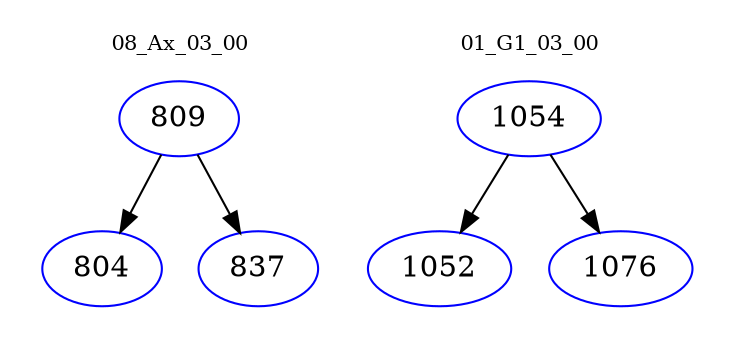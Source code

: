 digraph{
subgraph cluster_0 {
color = white
label = "08_Ax_03_00";
fontsize=10;
T0_809 [label="809", color="blue"]
T0_809 -> T0_804 [color="black"]
T0_804 [label="804", color="blue"]
T0_809 -> T0_837 [color="black"]
T0_837 [label="837", color="blue"]
}
subgraph cluster_1 {
color = white
label = "01_G1_03_00";
fontsize=10;
T1_1054 [label="1054", color="blue"]
T1_1054 -> T1_1052 [color="black"]
T1_1052 [label="1052", color="blue"]
T1_1054 -> T1_1076 [color="black"]
T1_1076 [label="1076", color="blue"]
}
}
